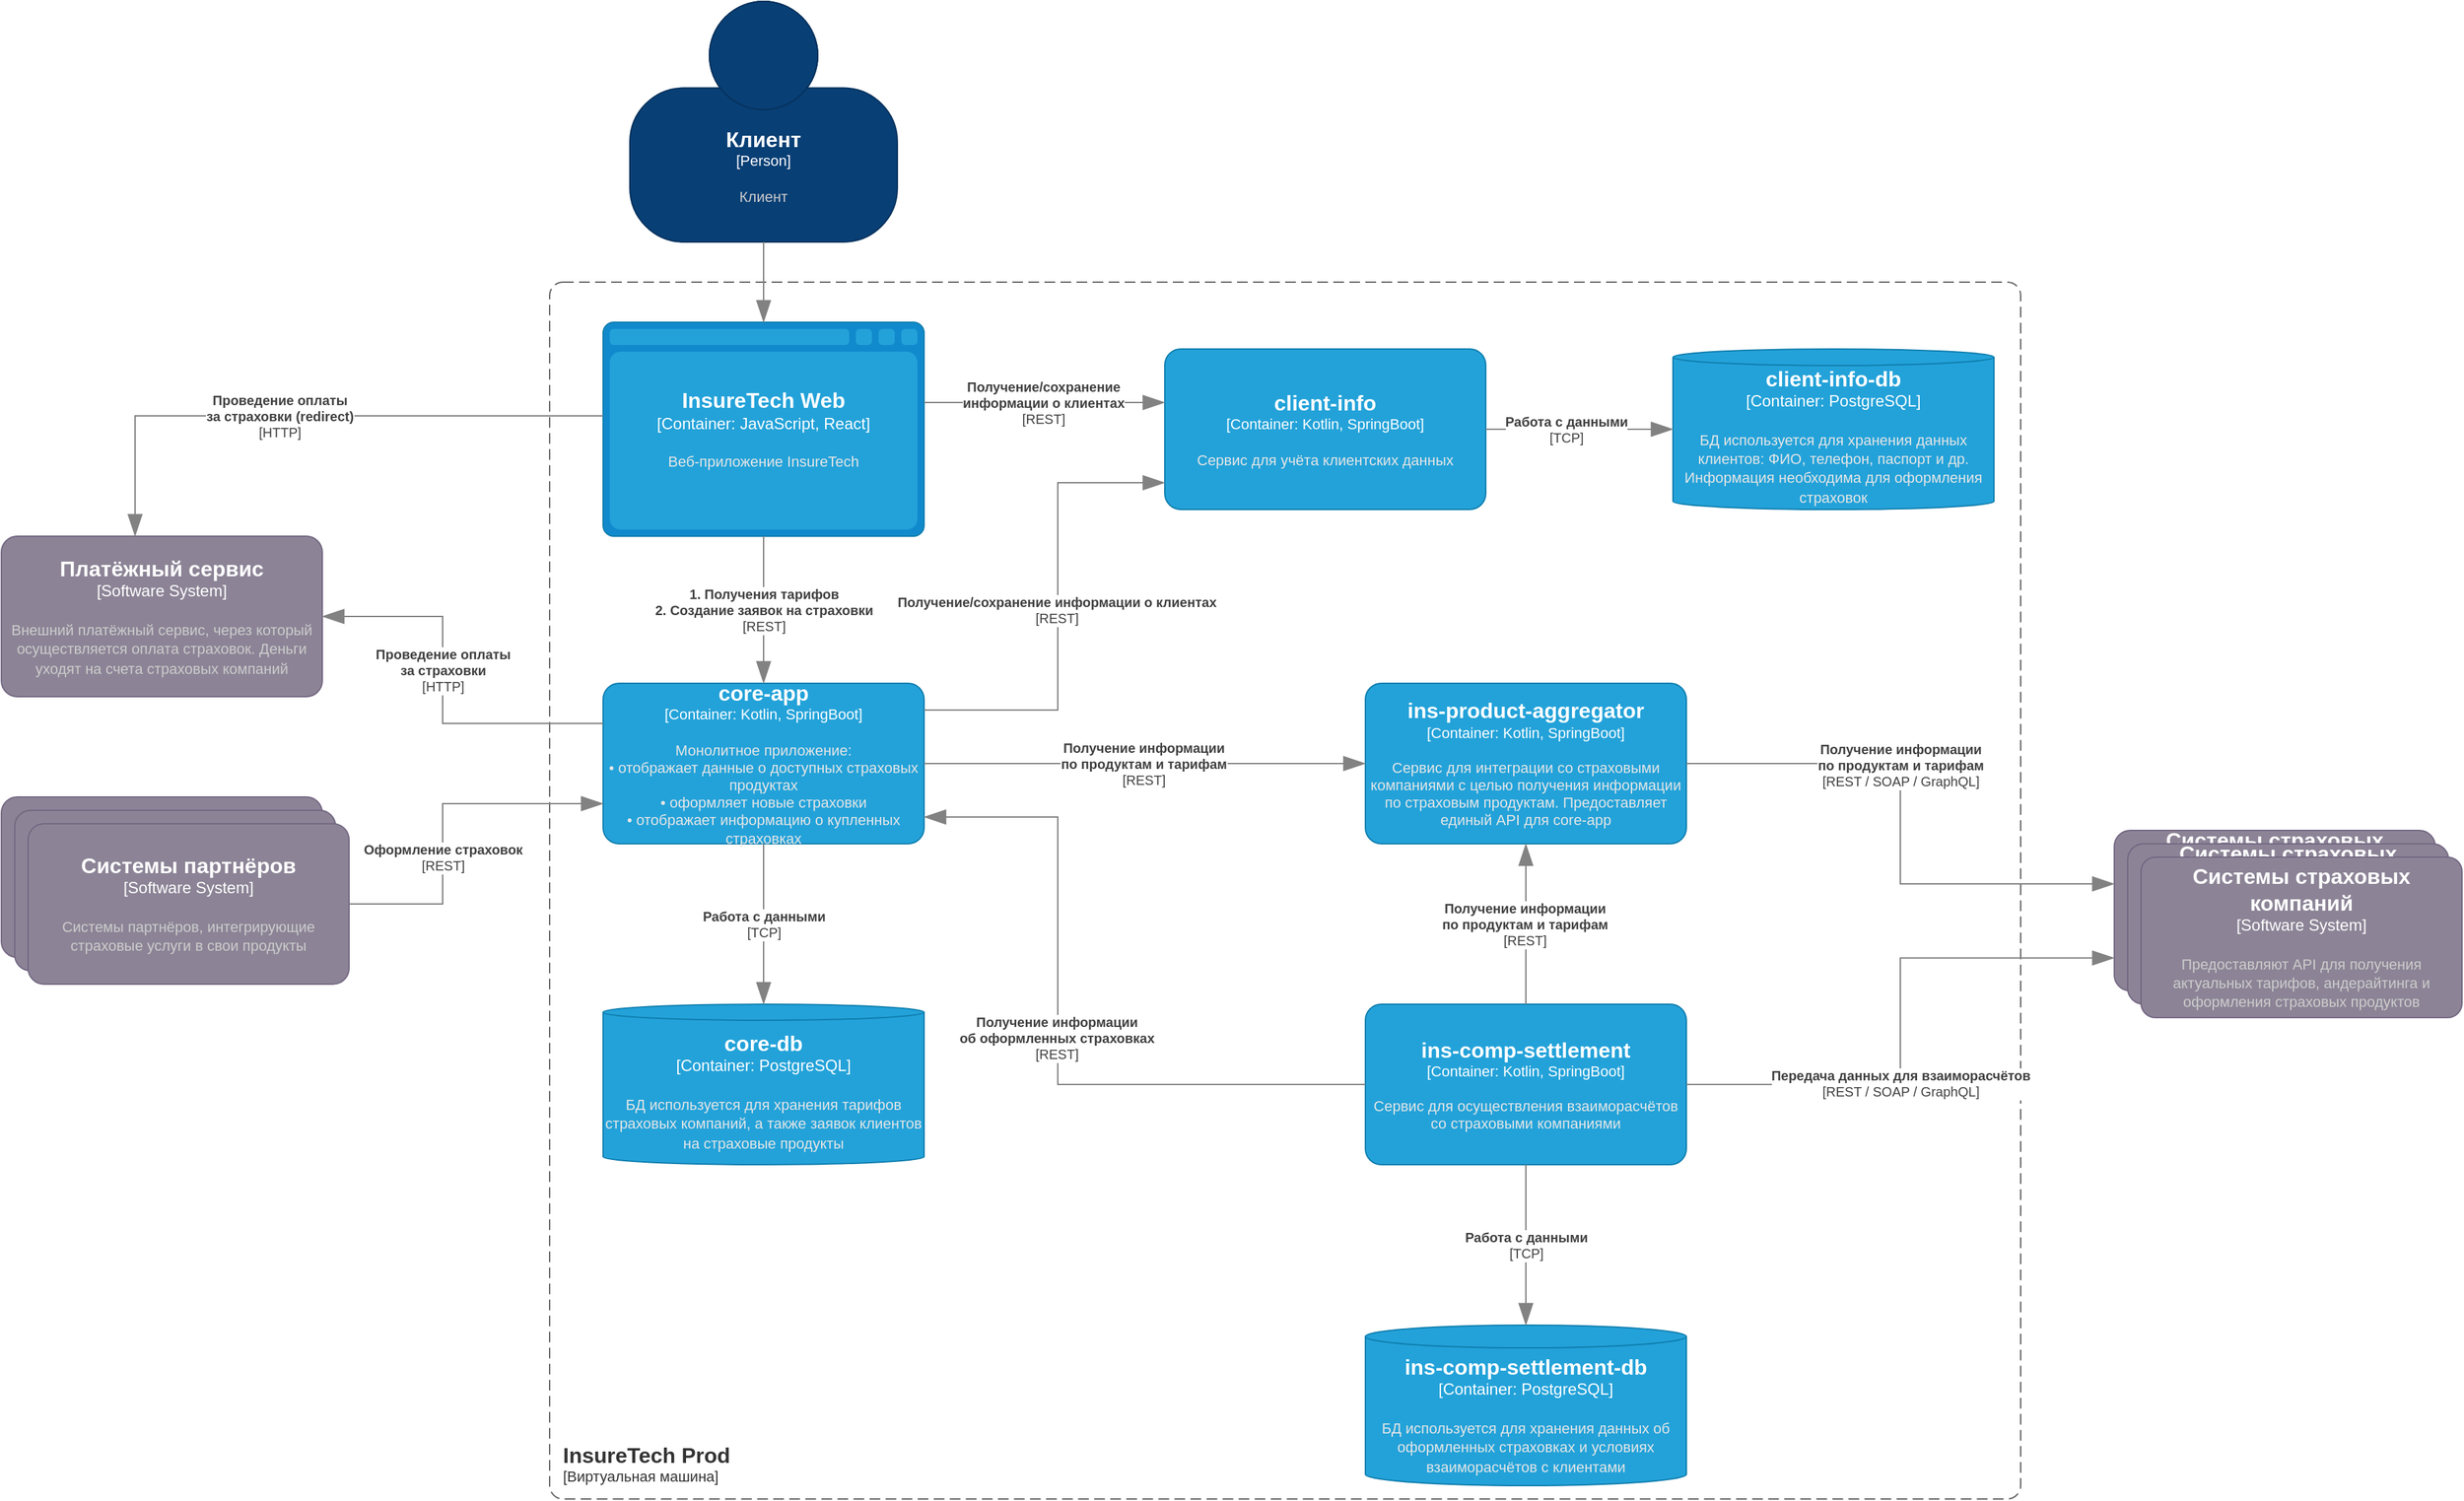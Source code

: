 <mxfile version="24.6.1" type="device">
  <diagram id="51zmUan4mFf6pz3q3UUt" name="InsureTech">
    <mxGraphModel dx="2049" dy="2465" grid="1" gridSize="10" guides="1" tooltips="1" connect="1" arrows="1" fold="1" page="1" pageScale="1" pageWidth="827" pageHeight="1169" math="0" shadow="0">
      <root>
        <mxCell id="0" />
        <mxCell id="1" parent="0" />
        <object placeholders="1" c4Name="InsureTech Prod" c4Type="SystemScopeBoundary" c4Application="Виртуальная машина" label="&lt;font style=&quot;font-size: 16px&quot;&gt;&lt;b&gt;&lt;div style=&quot;text-align: left&quot;&gt;%c4Name%&lt;/div&gt;&lt;/b&gt;&lt;/font&gt;&lt;div style=&quot;text-align: left&quot;&gt;[%c4Application%]&lt;/div&gt;" id="uZ0quFO-MIEIE11IO5jD-1">
          <mxCell style="rounded=1;fontSize=11;whiteSpace=wrap;html=1;dashed=1;arcSize=20;fillColor=none;strokeColor=#666666;fontColor=#333333;labelBackgroundColor=none;align=left;verticalAlign=bottom;labelBorderColor=none;spacingTop=0;spacing=10;dashPattern=8 4;metaEdit=1;rotatable=0;perimeter=rectanglePerimeter;noLabel=0;labelPadding=0;allowArrows=0;connectable=0;expand=0;recursiveResize=0;editable=1;pointerEvents=0;absoluteArcSize=1;points=[[0.25,0,0],[0.5,0,0],[0.75,0,0],[1,0.25,0],[1,0.5,0],[1,0.75,0],[0.75,1,0],[0.5,1,0],[0.25,1,0],[0,0.75,0],[0,0.5,0],[0,0.25,0]];" parent="1" vertex="1">
            <mxGeometry x="450" y="130" width="1100" height="910" as="geometry" />
          </mxCell>
        </object>
        <object placeholders="1" c4Type="core-db" c4Container="Container" c4Technology="PostgreSQL" c4Description="БД используется для хранения тарифов страховых компаний, а также заявок клиентов на страховые продукты" label="&lt;font style=&quot;font-size: 16px&quot;&gt;&lt;b&gt;%c4Type%&lt;/b&gt;&lt;/font&gt;&lt;div&gt;[%c4Container%:&amp;nbsp;%c4Technology%]&lt;/div&gt;&lt;br&gt;&lt;div&gt;&lt;font style=&quot;font-size: 11px&quot;&gt;&lt;font color=&quot;#E6E6E6&quot;&gt;%c4Description%&lt;/font&gt;&lt;/div&gt;" id="uZ0quFO-MIEIE11IO5jD-2">
          <mxCell style="shape=cylinder3;size=6.0;whiteSpace=wrap;html=1;boundedLbl=1;rounded=0;labelBackgroundColor=none;fillColor=#23A2D9;fontSize=12;fontColor=#ffffff;align=center;strokeColor=#0E7DAD;metaEdit=1;points=[[0.5,0,0],[1,0.25,0],[1,0.5,0],[1,0.75,0],[0.5,1,0],[0,0.75,0],[0,0.5,0],[0,0.25,0]];resizable=0;" parent="1" vertex="1">
            <mxGeometry x="490" y="670" width="240" height="120" as="geometry" />
          </mxCell>
        </object>
        <object placeholders="1" c4Name="core-app" c4Type="Container" c4Technology="Kotlin, SpringBoot" c4Description="Монолитное приложение:&#xa;• отображает данные о доступных страховых продуктах&#xa;• оформляет новые страховки&#xa;• отображает информацию о купленных страховках" label="&lt;font style=&quot;font-size: 16px&quot;&gt;&lt;b&gt;%c4Name%&lt;/b&gt;&lt;/font&gt;&lt;div&gt;[%c4Type%: %c4Technology%]&lt;/div&gt;&lt;br&gt;&lt;div&gt;&lt;font style=&quot;font-size: 11px&quot;&gt;&lt;font color=&quot;#E6E6E6&quot;&gt;%c4Description%&lt;/font&gt;&lt;/div&gt;" id="uZ0quFO-MIEIE11IO5jD-3">
          <mxCell style="rounded=1;whiteSpace=wrap;html=1;fontSize=11;labelBackgroundColor=none;fillColor=#23A2D9;fontColor=#ffffff;align=center;arcSize=10;strokeColor=#0E7DAD;metaEdit=1;resizable=0;points=[[0.25,0,0],[0.5,0,0],[0.75,0,0],[1,0.25,0],[1,0.5,0],[1,0.75,0],[0.75,1,0],[0.5,1,0],[0.25,1,0],[0,0.75,0],[0,0.5,0],[0,0.25,0]];" parent="1" vertex="1">
            <mxGeometry x="490" y="430" width="240" height="120" as="geometry" />
          </mxCell>
        </object>
        <object placeholders="1" c4Type="InsureTech Web" c4Container="Container" c4Technology="JavaScript, React" c4Description="Веб-приложение InsureTech" label="&lt;font style=&quot;font-size: 16px&quot;&gt;&lt;b&gt;%c4Type%&lt;/b&gt;&lt;/font&gt;&lt;div&gt;[%c4Container%:&amp;nbsp;%c4Technology%]&lt;/div&gt;&lt;br&gt;&lt;div&gt;&lt;font style=&quot;font-size: 11px&quot;&gt;&lt;font color=&quot;#E6E6E6&quot;&gt;%c4Description%&lt;/font&gt;&lt;/div&gt;" id="uZ0quFO-MIEIE11IO5jD-4">
          <mxCell style="shape=mxgraph.c4.webBrowserContainer2;whiteSpace=wrap;html=1;boundedLbl=1;rounded=0;labelBackgroundColor=none;strokeColor=#118ACD;fillColor=#23A2D9;strokeColor=#118ACD;strokeColor2=#0E7DAD;fontSize=12;fontColor=#ffffff;align=center;metaEdit=1;points=[[0.5,0,0],[1,0.25,0],[1,0.5,0],[1,0.75,0],[0.5,1,0],[0,0.75,0],[0,0.5,0],[0,0.25,0]];resizable=0;" parent="1" vertex="1">
            <mxGeometry x="490" y="160" width="240" height="160" as="geometry" />
          </mxCell>
        </object>
        <object placeholders="1" c4Type="Relationship" c4Technology="REST" c4Description="1. Получения тарифов&#xa;2. Создание заявок на страховки" label="&lt;div style=&quot;text-align: left&quot;&gt;&lt;div style=&quot;text-align: center&quot;&gt;&lt;b&gt;%c4Description%&lt;/b&gt;&lt;/div&gt;&lt;div style=&quot;text-align: center&quot;&gt;[%c4Technology%]&lt;/div&gt;&lt;/div&gt;" id="uZ0quFO-MIEIE11IO5jD-5">
          <mxCell style="endArrow=blockThin;html=1;fontSize=10;fontColor=#404040;strokeWidth=1;endFill=1;strokeColor=#828282;elbow=vertical;metaEdit=1;endSize=14;startSize=14;jumpStyle=arc;jumpSize=16;rounded=0;edgeStyle=orthogonalEdgeStyle;" parent="1" source="uZ0quFO-MIEIE11IO5jD-4" target="uZ0quFO-MIEIE11IO5jD-3" edge="1">
            <mxGeometry width="240" relative="1" as="geometry">
              <mxPoint x="550" y="290" as="sourcePoint" />
              <mxPoint x="790" y="290" as="targetPoint" />
              <Array as="points">
                <mxPoint x="610" y="160" />
              </Array>
            </mxGeometry>
          </mxCell>
        </object>
        <object placeholders="1" c4Type="Relationship" c4Technology="TCP" c4Description="Работа с данными" label="&lt;div style=&quot;text-align: left&quot;&gt;&lt;div style=&quot;text-align: center&quot;&gt;&lt;b&gt;%c4Description%&lt;/b&gt;&lt;/div&gt;&lt;div style=&quot;text-align: center&quot;&gt;[%c4Technology%]&lt;/div&gt;&lt;/div&gt;" id="uZ0quFO-MIEIE11IO5jD-6">
          <mxCell style="endArrow=blockThin;html=1;fontSize=10;fontColor=#404040;strokeWidth=1;endFill=1;strokeColor=#828282;elbow=vertical;metaEdit=1;endSize=14;startSize=14;jumpStyle=arc;jumpSize=16;rounded=0;edgeStyle=orthogonalEdgeStyle;" parent="1" source="uZ0quFO-MIEIE11IO5jD-3" target="uZ0quFO-MIEIE11IO5jD-2" edge="1">
            <mxGeometry width="240" relative="1" as="geometry">
              <mxPoint x="600" y="600" as="sourcePoint" />
              <mxPoint x="840" y="600" as="targetPoint" />
            </mxGeometry>
          </mxCell>
        </object>
        <object placeholders="1" c4Name="Системы партнеров" c4Type="Software System" c4Description="Системы партнеров, интегрирующие страховые услуги в свои продукты" label="&lt;font style=&quot;font-size: 16px&quot;&gt;&lt;b&gt;%c4Name%&lt;/b&gt;&lt;/font&gt;&lt;div&gt;[%c4Type%]&lt;/div&gt;&lt;br&gt;&lt;div&gt;&lt;font style=&quot;font-size: 11px&quot;&gt;&lt;font color=&quot;#cccccc&quot;&gt;%c4Description%&lt;/font&gt;&lt;/div&gt;" id="uZ0quFO-MIEIE11IO5jD-7">
          <mxCell style="rounded=1;whiteSpace=wrap;html=1;labelBackgroundColor=none;fillColor=#8C8496;fontColor=#ffffff;align=center;arcSize=10;strokeColor=#736782;metaEdit=1;resizable=0;points=[[0.25,0,0],[0.5,0,0],[0.75,0,0],[1,0.25,0],[1,0.5,0],[1,0.75,0],[0.75,1,0],[0.5,1,0],[0.25,1,0],[0,0.75,0],[0,0.5,0],[0,0.25,0]];" parent="1" vertex="1">
            <mxGeometry x="40" y="515" width="240" height="120" as="geometry" />
          </mxCell>
        </object>
        <object placeholders="1" c4Name="Системы партнеров" c4Type="Software System" c4Description="Системы партнеров, интегрирующие страховые услуги в свои продукты" label="&lt;font style=&quot;font-size: 16px&quot;&gt;&lt;b&gt;%c4Name%&lt;/b&gt;&lt;/font&gt;&lt;div&gt;[%c4Type%]&lt;/div&gt;&lt;br&gt;&lt;div&gt;&lt;font style=&quot;font-size: 11px&quot;&gt;&lt;font color=&quot;#cccccc&quot;&gt;%c4Description%&lt;/font&gt;&lt;/div&gt;" id="uZ0quFO-MIEIE11IO5jD-8">
          <mxCell style="rounded=1;whiteSpace=wrap;html=1;labelBackgroundColor=none;fillColor=#8C8496;fontColor=#ffffff;align=center;arcSize=10;strokeColor=#736782;metaEdit=1;resizable=0;points=[[0.25,0,0],[0.5,0,0],[0.75,0,0],[1,0.25,0],[1,0.5,0],[1,0.75,0],[0.75,1,0],[0.5,1,0],[0.25,1,0],[0,0.75,0],[0,0.5,0],[0,0.25,0]];" parent="1" vertex="1">
            <mxGeometry x="50" y="525" width="240" height="120" as="geometry" />
          </mxCell>
        </object>
        <object placeholders="1" c4Name="Системы партнёров" c4Type="Software System" c4Description="Системы партнёров, интегрирующие страховые услуги в свои продукты" label="&lt;font style=&quot;font-size: 16px&quot;&gt;&lt;b&gt;%c4Name%&lt;/b&gt;&lt;/font&gt;&lt;div&gt;[%c4Type%]&lt;/div&gt;&lt;br&gt;&lt;div&gt;&lt;font style=&quot;font-size: 11px&quot;&gt;&lt;font color=&quot;#cccccc&quot;&gt;%c4Description%&lt;/font&gt;&lt;/div&gt;" id="uZ0quFO-MIEIE11IO5jD-9">
          <mxCell style="rounded=1;whiteSpace=wrap;html=1;labelBackgroundColor=none;fillColor=#8C8496;fontColor=#ffffff;align=center;arcSize=10;strokeColor=#736782;metaEdit=1;resizable=0;points=[[0.25,0,0],[0.5,0,0],[0.75,0,0],[1,0.25,0],[1,0.5,0],[1,0.75,0],[0.75,1,0],[0.5,1,0],[0.25,1,0],[0,0.75,0],[0,0.5,0],[0,0.25,0]];" parent="1" vertex="1">
            <mxGeometry x="60" y="535" width="240" height="120" as="geometry" />
          </mxCell>
        </object>
        <object placeholders="1" c4Type="Relationship" c4Technology="REST" c4Description="Оформление страховок" label="&lt;div style=&quot;text-align: left&quot;&gt;&lt;div style=&quot;text-align: center&quot;&gt;&lt;b&gt;%c4Description%&lt;/b&gt;&lt;/div&gt;&lt;div style=&quot;text-align: center&quot;&gt;[%c4Technology%]&lt;/div&gt;&lt;/div&gt;" id="uZ0quFO-MIEIE11IO5jD-10">
          <mxCell style="endArrow=blockThin;html=1;fontSize=10;fontColor=#404040;strokeWidth=1;endFill=1;strokeColor=#828282;elbow=vertical;metaEdit=1;endSize=14;startSize=14;jumpStyle=arc;jumpSize=16;rounded=0;edgeStyle=orthogonalEdgeStyle;" parent="1" source="uZ0quFO-MIEIE11IO5jD-9" target="uZ0quFO-MIEIE11IO5jD-3" edge="1">
            <mxGeometry x="-0.207" width="240" relative="1" as="geometry">
              <mxPoint x="50" y="415" as="sourcePoint" />
              <mxPoint x="490" y="595" as="targetPoint" />
              <Array as="points">
                <mxPoint x="370" y="595" />
                <mxPoint x="370" y="520" />
              </Array>
              <mxPoint as="offset" />
            </mxGeometry>
          </mxCell>
        </object>
        <object placeholders="1" c4Name="Системы страховых компаний" c4Type="Software System" c4Description="Системы страховых компаний, предоставляющие API для получения актуальных тарифов, андерайтинга и оформления страховых продуктов" label="&lt;font style=&quot;font-size: 16px&quot;&gt;&lt;b&gt;%c4Name%&lt;/b&gt;&lt;/font&gt;&lt;div&gt;[%c4Type%]&lt;/div&gt;&lt;br&gt;&lt;div&gt;&lt;font style=&quot;font-size: 11px&quot;&gt;&lt;font color=&quot;#cccccc&quot;&gt;%c4Description%&lt;/font&gt;&lt;/div&gt;" id="uZ0quFO-MIEIE11IO5jD-11">
          <mxCell style="rounded=1;whiteSpace=wrap;html=1;labelBackgroundColor=none;fillColor=#8C8496;fontColor=#ffffff;align=center;arcSize=10;strokeColor=#736782;metaEdit=1;resizable=0;points=[[0.25,0,0],[0.5,0,0],[0.75,0,0],[1,0.25,0],[1,0.5,0],[1,0.75,0],[0.75,1,0],[0.5,1,0],[0.25,1,0],[0,0.75,0],[0,0.5,0],[0,0.25,0]];" parent="1" vertex="1">
            <mxGeometry x="1620" y="540" width="240" height="120" as="geometry" />
          </mxCell>
        </object>
        <object placeholders="1" c4Name="Системы страховых компаний" c4Type="Software System" c4Description="Системы страховых компаний, предоставляющие API для получения актуальных тарифов, андерайтинга и оформления страховых продуктов" label="&lt;font style=&quot;font-size: 16px&quot;&gt;&lt;b&gt;%c4Name%&lt;/b&gt;&lt;/font&gt;&lt;div&gt;[%c4Type%]&lt;/div&gt;&lt;br&gt;&lt;div&gt;&lt;font style=&quot;font-size: 11px&quot;&gt;&lt;font color=&quot;#cccccc&quot;&gt;%c4Description%&lt;/font&gt;&lt;/div&gt;" id="uZ0quFO-MIEIE11IO5jD-12">
          <mxCell style="rounded=1;whiteSpace=wrap;html=1;labelBackgroundColor=none;fillColor=#8C8496;fontColor=#ffffff;align=center;arcSize=10;strokeColor=#736782;metaEdit=1;resizable=0;points=[[0.25,0,0],[0.5,0,0],[0.75,0,0],[1,0.25,0],[1,0.5,0],[1,0.75,0],[0.75,1,0],[0.5,1,0],[0.25,1,0],[0,0.75,0],[0,0.5,0],[0,0.25,0]];" parent="1" vertex="1">
            <mxGeometry x="1630" y="550" width="240" height="120" as="geometry" />
          </mxCell>
        </object>
        <object placeholders="1" c4Name="Системы страховых компаний" c4Type="Software System" c4Description="Предоставляют API для получения актуальных тарифов, андерайтинга и оформления страховых продуктов" label="&lt;font style=&quot;font-size: 16px&quot;&gt;&lt;b&gt;%c4Name%&lt;/b&gt;&lt;/font&gt;&lt;div&gt;[%c4Type%]&lt;/div&gt;&lt;br&gt;&lt;div&gt;&lt;font style=&quot;font-size: 11px&quot;&gt;&lt;font color=&quot;#cccccc&quot;&gt;%c4Description%&lt;/font&gt;&lt;/div&gt;" id="uZ0quFO-MIEIE11IO5jD-13">
          <mxCell style="rounded=1;whiteSpace=wrap;html=1;labelBackgroundColor=none;fillColor=#8C8496;fontColor=#ffffff;align=center;arcSize=9;strokeColor=#736782;metaEdit=1;resizable=0;points=[[0.25,0,0],[0.5,0,0],[0.75,0,0],[1,0.25,0],[1,0.5,0],[1,0.75,0],[0.75,1,0],[0.5,1,0],[0.25,1,0],[0,0.75,0],[0,0.5,0],[0,0.25,0]];" parent="1" vertex="1">
            <mxGeometry x="1640" y="560" width="240" height="120" as="geometry" />
          </mxCell>
        </object>
        <object placeholders="1" c4Name="ins-product-aggregator" c4Type="Container" c4Technology="Kotlin, SpringBoot" c4Description="Сервис для интеграции со страховыми компаниями с целью получения информации по страховым продуктам. Предоставляет единый API для core-app" label="&lt;font style=&quot;font-size: 16px&quot;&gt;&lt;b&gt;%c4Name%&lt;/b&gt;&lt;/font&gt;&lt;div&gt;[%c4Type%: %c4Technology%]&lt;/div&gt;&lt;br&gt;&lt;div&gt;&lt;font style=&quot;font-size: 11px&quot;&gt;&lt;font color=&quot;#E6E6E6&quot;&gt;%c4Description%&lt;/font&gt;&lt;/div&gt;" id="uZ0quFO-MIEIE11IO5jD-16">
          <mxCell style="rounded=1;whiteSpace=wrap;html=1;fontSize=11;labelBackgroundColor=none;fillColor=#23A2D9;fontColor=#ffffff;align=center;arcSize=10;strokeColor=#0E7DAD;metaEdit=1;resizable=0;points=[[0.25,0,0],[0.5,0,0],[0.75,0,0],[1,0.25,0],[1,0.5,0],[1,0.75,0],[0.75,1,0],[0.5,1,0],[0.25,1,0],[0,0.75,0],[0,0.5,0],[0,0.25,0]];" parent="1" vertex="1">
            <mxGeometry x="1060" y="430" width="240" height="120" as="geometry" />
          </mxCell>
        </object>
        <object placeholders="1" c4Type="Relationship" c4Technology="REST / SOAP / GraphQL" c4Description="Получение информации &#xa;по продуктам и тарифам" label="&lt;div style=&quot;text-align: left&quot;&gt;&lt;div style=&quot;text-align: center&quot;&gt;&lt;b&gt;%c4Description%&lt;/b&gt;&lt;/div&gt;&lt;div style=&quot;text-align: center&quot;&gt;[%c4Technology%]&lt;/div&gt;&lt;/div&gt;" id="uZ0quFO-MIEIE11IO5jD-17">
          <mxCell style="endArrow=blockThin;html=1;fontSize=10;fontColor=#404040;strokeWidth=1;endFill=1;strokeColor=#828282;elbow=vertical;metaEdit=1;endSize=14;startSize=14;jumpStyle=arc;jumpSize=16;rounded=0;edgeStyle=orthogonalEdgeStyle;" parent="1" source="uZ0quFO-MIEIE11IO5jD-16" target="uZ0quFO-MIEIE11IO5jD-11" edge="1">
            <mxGeometry x="-0.214" width="240" relative="1" as="geometry">
              <mxPoint x="870" y="390" as="sourcePoint" />
              <mxPoint x="1110" y="390" as="targetPoint" />
              <mxPoint as="offset" />
              <Array as="points">
                <mxPoint x="1460" y="490" />
                <mxPoint x="1460" y="580" />
              </Array>
            </mxGeometry>
          </mxCell>
        </object>
        <object placeholders="1" c4Type="Relationship" c4Technology="REST" c4Description="Получение информации &#xa;по продуктам и тарифам" label="&lt;div style=&quot;text-align: left&quot;&gt;&lt;div style=&quot;text-align: center&quot;&gt;&lt;b&gt;%c4Description%&lt;/b&gt;&lt;/div&gt;&lt;div style=&quot;text-align: center&quot;&gt;[%c4Technology%]&lt;/div&gt;&lt;/div&gt;" id="uZ0quFO-MIEIE11IO5jD-18">
          <mxCell style="endArrow=blockThin;html=1;fontSize=10;fontColor=#404040;strokeWidth=1;endFill=1;strokeColor=#828282;elbow=vertical;metaEdit=1;endSize=14;startSize=14;jumpStyle=arc;jumpSize=16;rounded=0;edgeStyle=orthogonalEdgeStyle;" parent="1" source="uZ0quFO-MIEIE11IO5jD-3" target="uZ0quFO-MIEIE11IO5jD-16" edge="1">
            <mxGeometry width="240" relative="1" as="geometry">
              <mxPoint x="1190" y="500" as="sourcePoint" />
              <mxPoint x="1370" y="500" as="targetPoint" />
              <mxPoint x="-1" as="offset" />
              <Array as="points">
                <mxPoint x="820" y="490" />
                <mxPoint x="820" y="490" />
              </Array>
            </mxGeometry>
          </mxCell>
        </object>
        <object placeholders="1" c4Name="ins-comp-settlement" c4Type="Container" c4Technology="Kotlin, SpringBoot" c4Description="Сервис для осуществления взаиморасчётов со страховыми компаниями" label="&lt;font style=&quot;font-size: 16px&quot;&gt;&lt;b&gt;%c4Name%&lt;/b&gt;&lt;/font&gt;&lt;div&gt;[%c4Type%: %c4Technology%]&lt;/div&gt;&lt;br&gt;&lt;div&gt;&lt;font style=&quot;font-size: 11px&quot;&gt;&lt;font color=&quot;#E6E6E6&quot;&gt;%c4Description%&lt;/font&gt;&lt;/div&gt;" id="uZ0quFO-MIEIE11IO5jD-19">
          <mxCell style="rounded=1;whiteSpace=wrap;html=1;fontSize=11;labelBackgroundColor=none;fillColor=#23A2D9;fontColor=#ffffff;align=center;arcSize=10;strokeColor=#0E7DAD;metaEdit=1;resizable=0;points=[[0.25,0,0],[0.5,0,0],[0.75,0,0],[1,0.25,0],[1,0.5,0],[1,0.75,0],[0.75,1,0],[0.5,1,0],[0.25,1,0],[0,0.75,0],[0,0.5,0],[0,0.25,0]];" parent="1" vertex="1">
            <mxGeometry x="1060" y="670" width="240" height="120" as="geometry" />
          </mxCell>
        </object>
        <object placeholders="1" c4Name="Клиент" c4Type="Person" c4Description="Клиент" label="&lt;font style=&quot;font-size: 16px&quot;&gt;&lt;b&gt;%c4Name%&lt;/b&gt;&lt;/font&gt;&lt;div&gt;[%c4Type%]&lt;/div&gt;&lt;br&gt;&lt;div&gt;&lt;font style=&quot;font-size: 11px&quot;&gt;&lt;font color=&quot;#cccccc&quot;&gt;%c4Description%&lt;/font&gt;&lt;/div&gt;" id="uZ0quFO-MIEIE11IO5jD-23">
          <mxCell style="html=1;fontSize=11;dashed=0;whiteSpace=wrap;fillColor=#083F75;strokeColor=#06315C;fontColor=#ffffff;shape=mxgraph.c4.person2;align=center;metaEdit=1;points=[[0.5,0,0],[1,0.5,0],[1,0.75,0],[0.75,1,0],[0.5,1,0],[0.25,1,0],[0,0.75,0],[0,0.5,0]];resizable=0;" parent="1" vertex="1">
            <mxGeometry x="510" y="-80" width="200" height="180" as="geometry" />
          </mxCell>
        </object>
        <object placeholders="1" c4Type="Relationship" id="uZ0quFO-MIEIE11IO5jD-24">
          <mxCell style="endArrow=blockThin;html=1;fontSize=10;fontColor=#404040;strokeWidth=1;endFill=1;strokeColor=#828282;elbow=vertical;metaEdit=1;endSize=14;startSize=14;jumpStyle=arc;jumpSize=16;rounded=0;edgeStyle=orthogonalEdgeStyle;" parent="1" source="uZ0quFO-MIEIE11IO5jD-23" target="uZ0quFO-MIEIE11IO5jD-4" edge="1">
            <mxGeometry width="240" relative="1" as="geometry">
              <mxPoint x="650" y="10" as="sourcePoint" />
              <mxPoint x="890" y="10" as="targetPoint" />
            </mxGeometry>
          </mxCell>
        </object>
        <object placeholders="1" c4Type="ins-comp-settlement-db" c4Container="Container" c4Technology="PostgreSQL" c4Description="БД используется для хранения данных об оформленных страховках и условиях взаиморасчётов с клиентами" label="&lt;font style=&quot;font-size: 16px&quot;&gt;&lt;b&gt;%c4Type%&lt;/b&gt;&lt;/font&gt;&lt;div&gt;[%c4Container%:&amp;nbsp;%c4Technology%]&lt;/div&gt;&lt;br&gt;&lt;div&gt;&lt;font style=&quot;font-size: 11px&quot;&gt;&lt;font color=&quot;#E6E6E6&quot;&gt;%c4Description%&lt;/font&gt;&lt;/div&gt;" id="uZ0quFO-MIEIE11IO5jD-28">
          <mxCell style="shape=cylinder3;size=8.51;whiteSpace=wrap;html=1;boundedLbl=1;rounded=0;labelBackgroundColor=none;fillColor=#23A2D9;fontSize=12;fontColor=#ffffff;align=center;strokeColor=#0E7DAD;metaEdit=1;points=[[0.5,0,0],[1,0.25,0],[1,0.5,0],[1,0.75,0],[0.5,1,0],[0,0.75,0],[0,0.5,0],[0,0.25,0]];resizable=0;" parent="1" vertex="1">
            <mxGeometry x="1060" y="910" width="240" height="120" as="geometry" />
          </mxCell>
        </object>
        <object placeholders="1" c4Type="Relationship" c4Technology="TCP" c4Description="Работа с данными" label="&lt;div style=&quot;text-align: left&quot;&gt;&lt;div style=&quot;text-align: center&quot;&gt;&lt;b&gt;%c4Description%&lt;/b&gt;&lt;/div&gt;&lt;div style=&quot;text-align: center&quot;&gt;[%c4Technology%]&lt;/div&gt;&lt;/div&gt;" id="uZ0quFO-MIEIE11IO5jD-29">
          <mxCell style="endArrow=blockThin;html=1;fontSize=10;fontColor=#404040;strokeWidth=1;endFill=1;strokeColor=#828282;elbow=vertical;metaEdit=1;endSize=14;startSize=14;jumpStyle=arc;jumpSize=16;rounded=0;edgeStyle=orthogonalEdgeStyle;" parent="1" source="uZ0quFO-MIEIE11IO5jD-19" target="uZ0quFO-MIEIE11IO5jD-28" edge="1">
            <mxGeometry width="240" relative="1" as="geometry">
              <mxPoint x="740" y="800" as="sourcePoint" />
              <mxPoint x="740" y="920" as="targetPoint" />
            </mxGeometry>
          </mxCell>
        </object>
        <object placeholders="1" c4Type="Relationship" c4Technology="REST / SOAP / GraphQL" c4Description="Передача данных для взаиморасчётов" label="&lt;div style=&quot;text-align: left&quot;&gt;&lt;div style=&quot;text-align: center&quot;&gt;&lt;b&gt;%c4Description%&lt;/b&gt;&lt;/div&gt;&lt;div style=&quot;text-align: center&quot;&gt;[%c4Technology%]&lt;/div&gt;&lt;/div&gt;" id="uZ0quFO-MIEIE11IO5jD-32">
          <mxCell style="endArrow=blockThin;html=1;fontSize=10;fontColor=#404040;strokeWidth=1;endFill=1;strokeColor=#828282;elbow=vertical;metaEdit=1;endSize=14;startSize=14;jumpStyle=arc;jumpSize=16;rounded=0;edgeStyle=orthogonalEdgeStyle;entryX=0;entryY=0.795;entryDx=0;entryDy=0;entryPerimeter=0;" parent="1" source="uZ0quFO-MIEIE11IO5jD-19" target="uZ0quFO-MIEIE11IO5jD-11" edge="1">
            <mxGeometry x="-0.221" width="240" relative="1" as="geometry">
              <mxPoint x="1160" y="500" as="sourcePoint" />
              <mxPoint x="1350" y="590" as="targetPoint" />
              <mxPoint as="offset" />
              <Array as="points">
                <mxPoint x="1460" y="730" />
                <mxPoint x="1460" y="635" />
              </Array>
            </mxGeometry>
          </mxCell>
        </object>
        <object placeholders="1" c4Type="Relationship" c4Technology="REST" c4Description="Получение информации &#xa;по продуктам и тарифам" label="&lt;div style=&quot;text-align: left&quot;&gt;&lt;div style=&quot;text-align: center&quot;&gt;&lt;b&gt;%c4Description%&lt;/b&gt;&lt;/div&gt;&lt;div style=&quot;text-align: center&quot;&gt;[%c4Technology%]&lt;/div&gt;&lt;/div&gt;" id="uZ0quFO-MIEIE11IO5jD-33">
          <mxCell style="endArrow=blockThin;html=1;fontSize=10;fontColor=#404040;strokeWidth=1;endFill=1;strokeColor=#828282;elbow=vertical;metaEdit=1;endSize=14;startSize=14;jumpStyle=arc;jumpSize=16;rounded=0;edgeStyle=orthogonalEdgeStyle;" parent="1" source="uZ0quFO-MIEIE11IO5jD-19" target="uZ0quFO-MIEIE11IO5jD-16" edge="1">
            <mxGeometry width="240" relative="1" as="geometry">
              <mxPoint x="890" y="470" as="sourcePoint" />
              <mxPoint x="1070" y="470" as="targetPoint" />
              <mxPoint x="-1" as="offset" />
              <Array as="points" />
            </mxGeometry>
          </mxCell>
        </object>
        <object placeholders="1" c4Type="Relationship" c4Technology="REST" c4Description="Получение информации &#xa;об оформленных страховках" label="&lt;div style=&quot;text-align: left&quot;&gt;&lt;div style=&quot;text-align: center&quot;&gt;&lt;b&gt;%c4Description%&lt;/b&gt;&lt;/div&gt;&lt;div style=&quot;text-align: center&quot;&gt;[%c4Technology%]&lt;/div&gt;&lt;/div&gt;" id="uZ0quFO-MIEIE11IO5jD-34">
          <mxCell style="endArrow=blockThin;html=1;fontSize=10;fontColor=#404040;strokeWidth=1;endFill=1;strokeColor=#828282;elbow=vertical;metaEdit=1;endSize=14;startSize=14;jumpStyle=arc;jumpSize=16;rounded=0;edgeStyle=orthogonalEdgeStyle;" parent="1" source="uZ0quFO-MIEIE11IO5jD-19" target="uZ0quFO-MIEIE11IO5jD-3" edge="1">
            <mxGeometry width="240" relative="1" as="geometry">
              <mxPoint x="740" y="470" as="sourcePoint" />
              <mxPoint x="920" y="470" as="targetPoint" />
              <mxPoint x="-1" as="offset" />
              <Array as="points">
                <mxPoint x="830" y="730" />
                <mxPoint x="830" y="530" />
              </Array>
            </mxGeometry>
          </mxCell>
        </object>
        <object placeholders="1" c4Name="Платёжный сервис" c4Type="Software System" c4Description="Внешний платёжный сервис, через который осуществляется оплата страховок. Деньги уходят на счета страховых компаний" label="&lt;font style=&quot;font-size: 16px&quot;&gt;&lt;b&gt;%c4Name%&lt;/b&gt;&lt;/font&gt;&lt;div&gt;[%c4Type%]&lt;/div&gt;&lt;br&gt;&lt;div&gt;&lt;font style=&quot;font-size: 11px&quot;&gt;&lt;font color=&quot;#cccccc&quot;&gt;%c4Description%&lt;/font&gt;&lt;/div&gt;" id="uZ0quFO-MIEIE11IO5jD-36">
          <mxCell style="rounded=1;whiteSpace=wrap;html=1;labelBackgroundColor=none;fillColor=#8C8496;fontColor=#ffffff;align=center;arcSize=10;strokeColor=#736782;metaEdit=1;resizable=0;points=[[0.25,0,0],[0.5,0,0],[0.75,0,0],[1,0.25,0],[1,0.5,0],[1,0.75,0],[0.75,1,0],[0.5,1,0],[0.25,1,0],[0,0.75,0],[0,0.5,0],[0,0.25,0]];" parent="1" vertex="1">
            <mxGeometry x="40" y="320" width="240" height="120" as="geometry" />
          </mxCell>
        </object>
        <object placeholders="1" c4Type="Relationship" c4Technology="HTTP" c4Description="Проведение оплаты &#xa;за страховки" label="&lt;div style=&quot;text-align: left&quot;&gt;&lt;div style=&quot;text-align: center&quot;&gt;&lt;b&gt;%c4Description%&lt;/b&gt;&lt;/div&gt;&lt;div style=&quot;text-align: center&quot;&gt;[%c4Technology%]&lt;/div&gt;&lt;/div&gt;" id="uZ0quFO-MIEIE11IO5jD-37">
          <mxCell style="endArrow=blockThin;html=1;fontSize=10;fontColor=#404040;strokeWidth=1;endFill=1;strokeColor=#828282;elbow=vertical;metaEdit=1;endSize=14;startSize=14;jumpStyle=arc;jumpSize=16;rounded=0;edgeStyle=orthogonalEdgeStyle;" parent="1" source="uZ0quFO-MIEIE11IO5jD-3" target="uZ0quFO-MIEIE11IO5jD-36" edge="1">
            <mxGeometry x="0.103" width="240" relative="1" as="geometry">
              <mxPoint x="310" y="605" as="sourcePoint" />
              <mxPoint x="500" y="530" as="targetPoint" />
              <Array as="points">
                <mxPoint x="370" y="460" />
                <mxPoint x="370" y="380" />
              </Array>
              <mxPoint as="offset" />
            </mxGeometry>
          </mxCell>
        </object>
        <object placeholders="1" c4Type="Relationship" c4Technology="HTTP" c4Description="Проведение оплаты &#xa;за страховки (redirect)" label="&lt;div style=&quot;text-align: left&quot;&gt;&lt;div style=&quot;text-align: center&quot;&gt;&lt;b&gt;%c4Description%&lt;/b&gt;&lt;/div&gt;&lt;div style=&quot;text-align: center&quot;&gt;[%c4Technology%]&lt;/div&gt;&lt;/div&gt;" id="uZ0quFO-MIEIE11IO5jD-38">
          <mxCell style="endArrow=blockThin;html=1;fontSize=10;fontColor=#404040;strokeWidth=1;endFill=1;strokeColor=#828282;elbow=vertical;metaEdit=1;endSize=14;startSize=14;jumpStyle=arc;jumpSize=16;rounded=0;edgeStyle=orthogonalEdgeStyle;" parent="1" source="uZ0quFO-MIEIE11IO5jD-4" target="uZ0quFO-MIEIE11IO5jD-36" edge="1">
            <mxGeometry x="0.103" width="240" relative="1" as="geometry">
              <mxPoint x="500" y="470" as="sourcePoint" />
              <mxPoint x="290" y="390" as="targetPoint" />
              <Array as="points">
                <mxPoint x="140" y="230" />
              </Array>
              <mxPoint as="offset" />
            </mxGeometry>
          </mxCell>
        </object>
        <object placeholders="1" c4Name="client-info" c4Type="Container" c4Technology="Kotlin, SpringBoot" c4Description="Сервис для учёта клиентских данных" label="&lt;font style=&quot;font-size: 16px&quot;&gt;&lt;b&gt;%c4Name%&lt;/b&gt;&lt;/font&gt;&lt;div&gt;[%c4Type%: %c4Technology%]&lt;/div&gt;&lt;br&gt;&lt;div&gt;&lt;font style=&quot;font-size: 11px&quot;&gt;&lt;font color=&quot;#E6E6E6&quot;&gt;%c4Description%&lt;/font&gt;&lt;/div&gt;" id="ckVUTfoMV_SZnMC_Z-Nl-1">
          <mxCell style="rounded=1;whiteSpace=wrap;html=1;fontSize=11;labelBackgroundColor=none;fillColor=#23A2D9;fontColor=#ffffff;align=center;arcSize=10;strokeColor=#0E7DAD;metaEdit=1;resizable=0;points=[[0.25,0,0],[0.5,0,0],[0.75,0,0],[1,0.25,0],[1,0.5,0],[1,0.75,0],[0.75,1,0],[0.5,1,0],[0.25,1,0],[0,0.75,0],[0,0.5,0],[0,0.25,0]];" parent="1" vertex="1">
            <mxGeometry x="910" y="180" width="240" height="120" as="geometry" />
          </mxCell>
        </object>
        <object placeholders="1" c4Type="client-info-db" c4Container="Container" c4Technology="PostgreSQL" c4Description="БД используется для хранения данных клиентов: ФИО, телефон, паспорт и др. Информация необходима для оформления страховок" label="&lt;font style=&quot;font-size: 16px&quot;&gt;&lt;b&gt;%c4Type%&lt;/b&gt;&lt;/font&gt;&lt;div&gt;[%c4Container%:&amp;nbsp;%c4Technology%]&lt;/div&gt;&lt;br&gt;&lt;div&gt;&lt;font style=&quot;font-size: 11px&quot;&gt;&lt;font color=&quot;#E6E6E6&quot;&gt;%c4Description%&lt;/font&gt;&lt;/div&gt;" id="ckVUTfoMV_SZnMC_Z-Nl-2">
          <mxCell style="shape=cylinder3;size=6.172;whiteSpace=wrap;html=1;boundedLbl=1;rounded=0;labelBackgroundColor=none;fillColor=#23A2D9;fontSize=12;fontColor=#ffffff;align=center;strokeColor=#0E7DAD;metaEdit=1;points=[[0.5,0,0],[1,0.25,0],[1,0.5,0],[1,0.75,0],[0.5,1,0],[0,0.75,0],[0,0.5,0],[0,0.25,0]];resizable=0;" parent="1" vertex="1">
            <mxGeometry x="1290" y="180" width="240" height="120" as="geometry" />
          </mxCell>
        </object>
        <object placeholders="1" c4Type="Relationship" c4Technology="TCP" c4Description="Работа с данными" label="&lt;div style=&quot;text-align: left&quot;&gt;&lt;div style=&quot;text-align: center&quot;&gt;&lt;b&gt;%c4Description%&lt;/b&gt;&lt;/div&gt;&lt;div style=&quot;text-align: center&quot;&gt;[%c4Technology%]&lt;/div&gt;&lt;/div&gt;" id="ckVUTfoMV_SZnMC_Z-Nl-3">
          <mxCell style="endArrow=blockThin;html=1;fontSize=10;fontColor=#404040;strokeWidth=1;endFill=1;strokeColor=#828282;elbow=vertical;metaEdit=1;endSize=14;startSize=14;jumpStyle=arc;jumpSize=16;rounded=0;edgeStyle=orthogonalEdgeStyle;" parent="1" source="ckVUTfoMV_SZnMC_Z-Nl-1" target="ckVUTfoMV_SZnMC_Z-Nl-2" edge="1">
            <mxGeometry x="-0.143" width="240" relative="1" as="geometry">
              <mxPoint x="1040" y="800" as="sourcePoint" />
              <mxPoint x="1040" y="920" as="targetPoint" />
              <mxPoint as="offset" />
            </mxGeometry>
          </mxCell>
        </object>
        <object placeholders="1" c4Type="Relationship" c4Technology="REST" c4Description="Получение/сохранение информации о клиентах" label="&lt;div style=&quot;text-align: left&quot;&gt;&lt;div style=&quot;text-align: center&quot;&gt;&lt;b&gt;%c4Description%&lt;/b&gt;&lt;/div&gt;&lt;div style=&quot;text-align: center&quot;&gt;[%c4Technology%]&lt;/div&gt;&lt;/div&gt;" id="ckVUTfoMV_SZnMC_Z-Nl-4">
          <mxCell style="endArrow=blockThin;html=1;fontSize=10;fontColor=#404040;strokeWidth=1;endFill=1;strokeColor=#828282;elbow=vertical;metaEdit=1;endSize=14;startSize=14;jumpStyle=arc;jumpSize=16;rounded=0;edgeStyle=orthogonalEdgeStyle;" parent="1" source="uZ0quFO-MIEIE11IO5jD-3" target="ckVUTfoMV_SZnMC_Z-Nl-1" edge="1">
            <mxGeometry width="240" relative="1" as="geometry">
              <mxPoint x="740" y="500" as="sourcePoint" />
              <mxPoint x="920" y="500" as="targetPoint" />
              <mxPoint x="-1" as="offset" />
              <Array as="points">
                <mxPoint x="830" y="450" />
                <mxPoint x="830" y="280" />
              </Array>
            </mxGeometry>
          </mxCell>
        </object>
        <object placeholders="1" c4Type="Relationship" c4Technology="REST" c4Description="Получение/сохранение&#xa; информации о клиентах" label="&lt;div style=&quot;text-align: left&quot;&gt;&lt;div style=&quot;text-align: center&quot;&gt;&lt;b&gt;%c4Description%&lt;/b&gt;&lt;/div&gt;&lt;div style=&quot;text-align: center&quot;&gt;[%c4Technology%]&lt;/div&gt;&lt;/div&gt;" id="ckVUTfoMV_SZnMC_Z-Nl-5">
          <mxCell style="endArrow=blockThin;html=1;fontSize=10;fontColor=#404040;strokeWidth=1;endFill=1;strokeColor=#828282;elbow=vertical;metaEdit=1;endSize=14;startSize=14;jumpStyle=arc;jumpSize=16;rounded=0;edgeStyle=orthogonalEdgeStyle;" parent="1" source="uZ0quFO-MIEIE11IO5jD-4" target="ckVUTfoMV_SZnMC_Z-Nl-1" edge="1">
            <mxGeometry width="240" relative="1" as="geometry">
              <mxPoint x="740" y="460" as="sourcePoint" />
              <mxPoint x="920" y="290" as="targetPoint" />
              <mxPoint x="-1" as="offset" />
              <Array as="points">
                <mxPoint x="820" y="220" />
                <mxPoint x="820" y="220" />
              </Array>
            </mxGeometry>
          </mxCell>
        </object>
      </root>
    </mxGraphModel>
  </diagram>
</mxfile>
